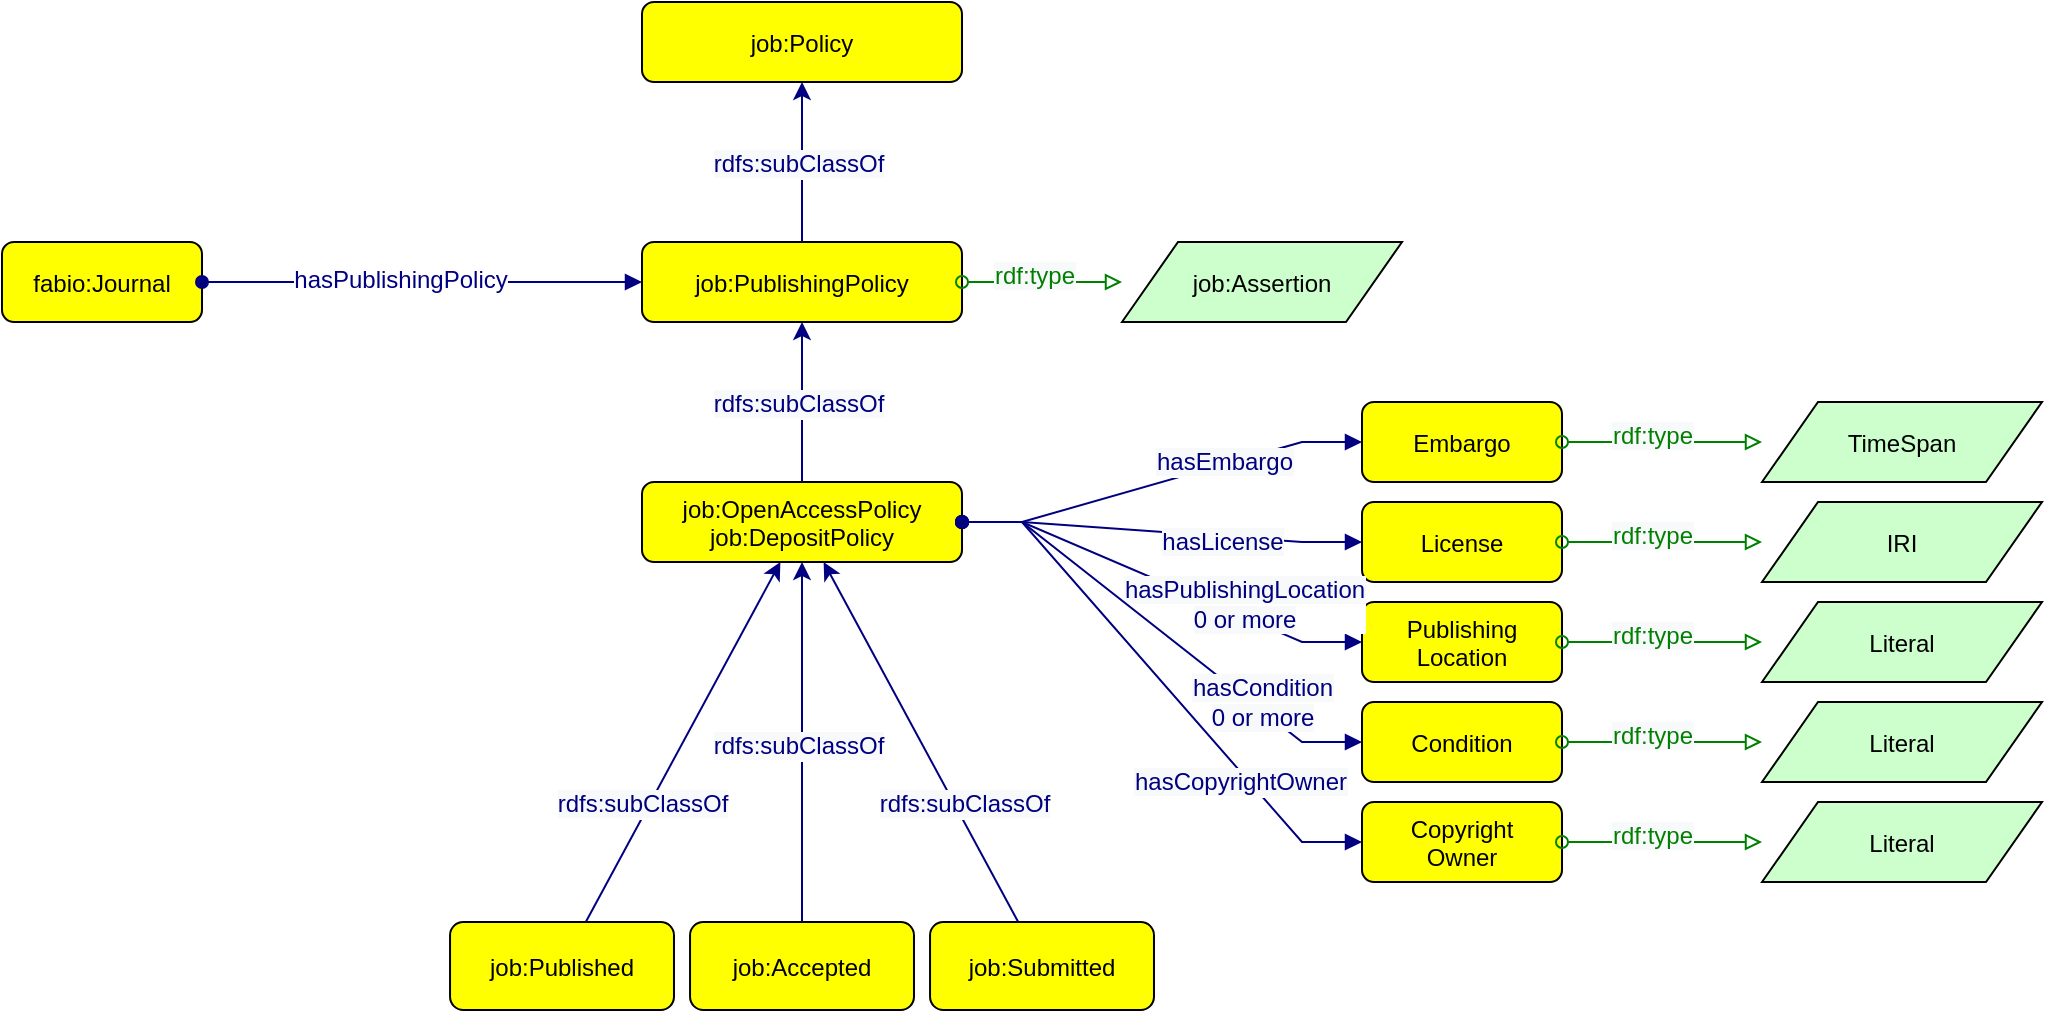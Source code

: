 <mxfile version="19.0.3" type="device"><diagram id="AkvfLmGfIvGx49Uu2e5f" name="Pagina-1"><mxGraphModel dx="1147" dy="754" grid="1" gridSize="10" guides="1" tooltips="1" connect="1" arrows="1" fold="1" page="1" pageScale="1" pageWidth="827" pageHeight="1169" math="0" shadow="0"><root><mxCell id="0"/><mxCell id="1" parent="0"/><mxCell id="3tV8DcpjIIHp_RVlIl38-1" value="fabio:Journal" style="graphMlID=n4;shape=rect;rounded=1;arcsize=30;fillColor=#ffff00;strokeColor=#000000;strokeWidth=1.0;fontFamily=Helvetica;fontSize=12;" parent="1" vertex="1"><mxGeometry x="40" y="280" width="100" height="40" as="geometry"/></mxCell><mxCell id="3tV8DcpjIIHp_RVlIl38-4" value="job:PublishingPolicy" style="graphMlID=n4;shape=rect;rounded=1;arcsize=30;fillColor=#ffff00;strokeColor=#000000;strokeWidth=1.0;fontFamily=Helvetica;fontSize=12;" parent="1" vertex="1"><mxGeometry x="360" y="280" width="160" height="40" as="geometry"/></mxCell><mxCell id="3tV8DcpjIIHp_RVlIl38-7" value="" style="graphMlID=e0;rounded=0;endArrow=block;strokeColor=#000080;strokeWidth=1.0;startArrow=oval;startFill=1;endFill=1;fontFamily=Helvetica;elbow=vertical;fontSize=12;" parent="1" source="3tV8DcpjIIHp_RVlIl38-1" target="3tV8DcpjIIHp_RVlIl38-4" edge="1"><mxGeometry relative="1" as="geometry"><mxPoint x="300" y="330.082" as="sourcePoint"/><mxPoint x="451" y="330" as="targetPoint"/></mxGeometry></mxCell><mxCell id="0TOBKzyJA84-20fUfxRD-13" value="hasPublishingPolicy" style="edgeLabel;html=1;align=center;verticalAlign=middle;resizable=0;points=[];fontSize=12;fontFamily=Helvetica;fontColor=#000080;" parent="3tV8DcpjIIHp_RVlIl38-7" vertex="1" connectable="0"><mxGeometry x="-0.105" y="1" relative="1" as="geometry"><mxPoint as="offset"/></mxGeometry></mxCell><mxCell id="R95EXaLL9bRCgAs_tBQt-1" value="job:Assertion" style="graphMlID=n6;shape=parallelogram;fillColor=#ccffcc;strokeColor=#000000;strokeWidth=1.0;fontFamily=Helvetica;fontSize=12;perimeterSpacing=0;" parent="1" vertex="1"><mxGeometry x="600" y="280" width="140" height="40" as="geometry"/></mxCell><mxCell id="R95EXaLL9bRCgAs_tBQt-2" value="" style="graphMlID=e2;endArrow=block;strokeColor=#008000;strokeWidth=1.0;startArrow=oval;startFill=0;endFill=0;fontFamily=Helvetica;fontSize=12;rounded=0;elbow=vertical;" parent="1" source="3tV8DcpjIIHp_RVlIl38-4" target="R95EXaLL9bRCgAs_tBQt-1" edge="1"><mxGeometry relative="1" as="geometry"><mxPoint x="550" y="312.197" as="sourcePoint"/><mxPoint x="485.001" y="301" as="targetPoint"/></mxGeometry></mxCell><mxCell id="R95EXaLL9bRCgAs_tBQt-3" value="&lt;font color=&quot;#008000&quot; style=&quot;font-size: 12px;&quot;&gt;&lt;span style=&quot;background-color: rgb(248, 249, 250); font-size: 12px;&quot;&gt;rdf:type&lt;/span&gt;&lt;/font&gt;" style="text;html=1;align=center;verticalAlign=middle;resizable=0;points=[];labelBackgroundColor=#ffffff;fontFamily=Helvetica;fontSize=12;" parent="R95EXaLL9bRCgAs_tBQt-2" vertex="1" connectable="0"><mxGeometry x="-0.09" y="3" relative="1" as="geometry"><mxPoint x="-1" as="offset"/></mxGeometry></mxCell><mxCell id="R95EXaLL9bRCgAs_tBQt-5" value="job:OpenAccessPolicy&#10;job:DepositPolicy" style="graphMlID=n4;shape=rect;rounded=1;arcsize=30;fillColor=#ffff00;strokeColor=#000000;strokeWidth=1.0;fontFamily=Helvetica;fontSize=12;" parent="1" vertex="1"><mxGeometry x="360" y="400" width="160" height="40" as="geometry"/></mxCell><mxCell id="R95EXaLL9bRCgAs_tBQt-6" value="job:Policy" style="graphMlID=n4;shape=rect;rounded=1;arcsize=30;fillColor=#ffff00;strokeColor=#000000;strokeWidth=1.0;fontFamily=Helvetica;fontSize=12;" parent="1" vertex="1"><mxGeometry x="360" y="160" width="160" height="40" as="geometry"/></mxCell><mxCell id="R95EXaLL9bRCgAs_tBQt-12" value="job:Published" style="graphMlID=n4;shape=rect;rounded=1;arcsize=30;fillColor=#ffff00;strokeColor=#000000;strokeWidth=1.0;fontFamily=Helvetica;fontSize=12;" parent="1" vertex="1"><mxGeometry x="264.02" y="620" width="111.97" height="44" as="geometry"/></mxCell><mxCell id="R95EXaLL9bRCgAs_tBQt-13" value="job:Submitted" style="graphMlID=n4;shape=rect;rounded=1;arcsize=30;fillColor=#ffff00;strokeColor=#000000;strokeWidth=1.0;fontFamily=Helvetica;fontSize=12;" parent="1" vertex="1"><mxGeometry x="504.02" y="620" width="111.97" height="44" as="geometry"/></mxCell><mxCell id="R95EXaLL9bRCgAs_tBQt-14" value="job:Accepted" style="graphMlID=n4;shape=rect;rounded=1;arcsize=30;fillColor=#ffff00;strokeColor=#000000;strokeWidth=1.0;fontFamily=Helvetica;fontSize=12;" parent="1" vertex="1"><mxGeometry x="384.02" y="620" width="111.97" height="44" as="geometry"/></mxCell><mxCell id="R95EXaLL9bRCgAs_tBQt-18" value="Embargo" style="graphMlID=n4;shape=rect;rounded=1;arcsize=30;fillColor=#ffff00;strokeColor=#000000;strokeWidth=1.0;fontFamily=Helvetica;fontSize=12;" parent="1" vertex="1"><mxGeometry x="720" y="360" width="100" height="40" as="geometry"/></mxCell><mxCell id="R95EXaLL9bRCgAs_tBQt-19" value="License" style="graphMlID=n4;shape=rect;rounded=1;arcsize=30;fillColor=#ffff00;strokeColor=#000000;strokeWidth=1.0;fontFamily=Helvetica;fontSize=12;" parent="1" vertex="1"><mxGeometry x="720" y="410" width="100" height="40" as="geometry"/></mxCell><mxCell id="R95EXaLL9bRCgAs_tBQt-20" value="Publishing&#10;Location" style="graphMlID=n4;shape=rect;rounded=1;arcsize=30;fillColor=#ffff00;strokeColor=#000000;strokeWidth=1.0;fontFamily=Helvetica;fontSize=12;" parent="1" vertex="1"><mxGeometry x="720" y="460" width="100" height="40" as="geometry"/></mxCell><mxCell id="0TOBKzyJA84-20fUfxRD-2" value="" style="graphMlID=e0;rounded=0;endArrow=classic;strokeColor=#000080;strokeWidth=1.0;startArrow=none;startFill=0;endFill=1;fontFamily=Helvetica;fontSize=12;" parent="1" source="R95EXaLL9bRCgAs_tBQt-12" target="R95EXaLL9bRCgAs_tBQt-5" edge="1"><mxGeometry relative="1" as="geometry"><mxPoint x="390" y="540.082" as="sourcePoint"/><mxPoint x="541" y="540" as="targetPoint"/></mxGeometry></mxCell><mxCell id="0TOBKzyJA84-20fUfxRD-3" value="&lt;font color=&quot;#000080&quot; style=&quot;font-size: 12px;&quot;&gt;&lt;span style=&quot;font-size: 12px; background-color: rgb(248, 249, 250);&quot;&gt;rdfs:subClassOf&lt;/span&gt;&lt;/font&gt;" style="text;html=1;align=center;verticalAlign=middle;resizable=0;points=[];labelBackgroundColor=#ffffff;fontSize=12;fontFamily=Helvetica;" parent="0TOBKzyJA84-20fUfxRD-2" vertex="1" connectable="0"><mxGeometry x="-0.017" y="2" relative="1" as="geometry"><mxPoint x="-18" y="30" as="offset"/></mxGeometry></mxCell><mxCell id="0TOBKzyJA84-20fUfxRD-4" value="" style="graphMlID=e0;rounded=0;endArrow=classic;strokeColor=#000080;strokeWidth=1.0;startArrow=none;startFill=0;endFill=1;fontFamily=Helvetica;fontSize=12;" parent="1" source="R95EXaLL9bRCgAs_tBQt-14" target="R95EXaLL9bRCgAs_tBQt-5" edge="1"><mxGeometry relative="1" as="geometry"><mxPoint x="341.896" y="630" as="sourcePoint"/><mxPoint x="439.19" y="450" as="targetPoint"/></mxGeometry></mxCell><mxCell id="0TOBKzyJA84-20fUfxRD-5" value="&lt;font color=&quot;#000080&quot; style=&quot;font-size: 12px;&quot;&gt;&lt;span style=&quot;font-size: 12px; background-color: rgb(248, 249, 250);&quot;&gt;rdfs:subClassOf&lt;/span&gt;&lt;/font&gt;" style="text;html=1;align=center;verticalAlign=middle;resizable=0;points=[];labelBackgroundColor=#ffffff;fontSize=12;fontFamily=Helvetica;" parent="0TOBKzyJA84-20fUfxRD-4" vertex="1" connectable="0"><mxGeometry x="-0.017" y="2" relative="1" as="geometry"><mxPoint as="offset"/></mxGeometry></mxCell><mxCell id="0TOBKzyJA84-20fUfxRD-6" value="" style="graphMlID=e0;rounded=0;endArrow=classic;strokeColor=#000080;strokeWidth=1.0;startArrow=none;startFill=0;endFill=1;fontFamily=Helvetica;fontSize=12;" parent="1" source="R95EXaLL9bRCgAs_tBQt-13" target="R95EXaLL9bRCgAs_tBQt-5" edge="1"><mxGeometry relative="1" as="geometry"><mxPoint x="351.896" y="640" as="sourcePoint"/><mxPoint x="449.19" y="460" as="targetPoint"/></mxGeometry></mxCell><mxCell id="0TOBKzyJA84-20fUfxRD-7" value="&lt;font color=&quot;#000080&quot; style=&quot;font-size: 12px;&quot;&gt;&lt;span style=&quot;font-size: 12px; background-color: rgb(248, 249, 250);&quot;&gt;rdfs:subClassOf&lt;/span&gt;&lt;/font&gt;" style="text;html=1;align=center;verticalAlign=middle;resizable=0;points=[];labelBackgroundColor=#ffffff;fontSize=12;fontFamily=Helvetica;" parent="0TOBKzyJA84-20fUfxRD-6" vertex="1" connectable="0"><mxGeometry x="-0.017" y="2" relative="1" as="geometry"><mxPoint x="22" y="28" as="offset"/></mxGeometry></mxCell><mxCell id="0TOBKzyJA84-20fUfxRD-9" value="" style="graphMlID=e0;rounded=0;endArrow=classic;strokeColor=#000080;strokeWidth=1.0;startArrow=none;startFill=0;endFill=1;fontFamily=Helvetica;fontSize=12;" parent="1" source="R95EXaLL9bRCgAs_tBQt-5" target="3tV8DcpjIIHp_RVlIl38-4" edge="1"><mxGeometry relative="1" as="geometry"><mxPoint x="361.896" y="650" as="sourcePoint"/><mxPoint x="459.19" y="470" as="targetPoint"/></mxGeometry></mxCell><mxCell id="0TOBKzyJA84-20fUfxRD-10" value="&lt;font color=&quot;#000080&quot; style=&quot;font-size: 12px;&quot;&gt;&lt;span style=&quot;font-size: 12px; background-color: rgb(248, 249, 250);&quot;&gt;rdfs:subClassOf&lt;/span&gt;&lt;/font&gt;" style="text;html=1;align=center;verticalAlign=middle;resizable=0;points=[];labelBackgroundColor=#ffffff;fontSize=12;fontFamily=Helvetica;" parent="0TOBKzyJA84-20fUfxRD-9" vertex="1" connectable="0"><mxGeometry x="-0.017" y="2" relative="1" as="geometry"><mxPoint as="offset"/></mxGeometry></mxCell><mxCell id="0TOBKzyJA84-20fUfxRD-11" value="" style="graphMlID=e0;rounded=0;endArrow=classic;strokeColor=#000080;strokeWidth=1.0;startArrow=none;startFill=0;endFill=1;fontFamily=Helvetica;fontSize=12;" parent="1" source="3tV8DcpjIIHp_RVlIl38-4" target="R95EXaLL9bRCgAs_tBQt-6" edge="1"><mxGeometry relative="1" as="geometry"><mxPoint x="450.0" y="410" as="sourcePoint"/><mxPoint x="450.0" y="330" as="targetPoint"/></mxGeometry></mxCell><mxCell id="0TOBKzyJA84-20fUfxRD-12" value="&lt;font color=&quot;#000080&quot; style=&quot;font-size: 12px;&quot;&gt;&lt;span style=&quot;font-size: 12px; background-color: rgb(248, 249, 250);&quot;&gt;rdfs:subClassOf&lt;/span&gt;&lt;/font&gt;" style="text;html=1;align=center;verticalAlign=middle;resizable=0;points=[];labelBackgroundColor=#ffffff;fontSize=12;fontFamily=Helvetica;" parent="0TOBKzyJA84-20fUfxRD-11" vertex="1" connectable="0"><mxGeometry x="-0.017" y="2" relative="1" as="geometry"><mxPoint as="offset"/></mxGeometry></mxCell><mxCell id="0TOBKzyJA84-20fUfxRD-22" value="" style="graphMlID=e0;rounded=0;endArrow=block;strokeColor=#000080;strokeWidth=1.0;startArrow=oval;startFill=1;endFill=1;edgeStyle=entityRelationEdgeStyle;fontFamily=Helvetica;fontSize=12;" parent="1" source="R95EXaLL9bRCgAs_tBQt-5" target="R95EXaLL9bRCgAs_tBQt-18" edge="1"><mxGeometry relative="1" as="geometry"><mxPoint x="450" y="410" as="sourcePoint"/><mxPoint x="450" y="330" as="targetPoint"/></mxGeometry></mxCell><mxCell id="0TOBKzyJA84-20fUfxRD-23" value="&lt;font color=&quot;#000080&quot; style=&quot;font-size: 12px;&quot;&gt;&lt;span style=&quot;font-size: 12px; background-color: rgb(248, 249, 250);&quot;&gt;hasEmbargo&lt;/span&gt;&lt;/font&gt;" style="text;html=1;align=center;verticalAlign=middle;resizable=0;points=[];labelBackgroundColor=#ffffff;fontSize=12;fontFamily=Helvetica;" parent="0TOBKzyJA84-20fUfxRD-22" vertex="1" connectable="0"><mxGeometry x="-0.017" y="2" relative="1" as="geometry"><mxPoint x="33" y="-9" as="offset"/></mxGeometry></mxCell><mxCell id="0TOBKzyJA84-20fUfxRD-24" value="" style="graphMlID=e0;rounded=0;endArrow=block;strokeColor=#000080;strokeWidth=1.0;startArrow=oval;startFill=1;endFill=1;edgeStyle=entityRelationEdgeStyle;fontFamily=Helvetica;fontSize=12;" parent="1" source="R95EXaLL9bRCgAs_tBQt-5" target="R95EXaLL9bRCgAs_tBQt-19" edge="1"><mxGeometry relative="1" as="geometry"><mxPoint x="460" y="410" as="sourcePoint"/><mxPoint x="460" y="340" as="targetPoint"/></mxGeometry></mxCell><mxCell id="0TOBKzyJA84-20fUfxRD-25" value="&lt;font color=&quot;#000080&quot; style=&quot;font-size: 12px;&quot;&gt;&lt;span style=&quot;font-size: 12px; background-color: rgb(248, 249, 250);&quot;&gt;hasLicense&lt;/span&gt;&lt;/font&gt;" style="text;html=1;align=center;verticalAlign=middle;resizable=0;points=[];labelBackgroundColor=#ffffff;fontSize=12;fontFamily=Helvetica;" parent="0TOBKzyJA84-20fUfxRD-24" vertex="1" connectable="0"><mxGeometry x="-0.017" y="2" relative="1" as="geometry"><mxPoint x="31" y="7" as="offset"/></mxGeometry></mxCell><mxCell id="0TOBKzyJA84-20fUfxRD-26" value="" style="graphMlID=e0;rounded=0;endArrow=block;strokeColor=#000080;strokeWidth=1.0;startArrow=oval;startFill=1;endFill=1;edgeStyle=entityRelationEdgeStyle;fontFamily=Helvetica;fontSize=12;" parent="1" source="R95EXaLL9bRCgAs_tBQt-5" target="R95EXaLL9bRCgAs_tBQt-20" edge="1"><mxGeometry relative="1" as="geometry"><mxPoint x="470" y="430" as="sourcePoint"/><mxPoint x="470" y="350" as="targetPoint"/></mxGeometry></mxCell><mxCell id="0TOBKzyJA84-20fUfxRD-27" value="&lt;font color=&quot;#000080&quot; style=&quot;font-size: 12px;&quot;&gt;&lt;span style=&quot;background-color: rgb(248, 249, 250); font-size: 12px;&quot;&gt;hasPublishingLocation&lt;br style=&quot;font-size: 12px;&quot;&gt;0 or more&lt;br style=&quot;font-size: 12px;&quot;&gt;&lt;/span&gt;&lt;/font&gt;" style="text;html=1;align=center;verticalAlign=middle;resizable=0;points=[];labelBackgroundColor=#ffffff;fontSize=12;fontFamily=Helvetica;" parent="0TOBKzyJA84-20fUfxRD-26" vertex="1" connectable="0"><mxGeometry x="-0.017" y="2" relative="1" as="geometry"><mxPoint x="41" y="13" as="offset"/></mxGeometry></mxCell><mxCell id="0TOBKzyJA84-20fUfxRD-30" value="TimeSpan" style="graphMlID=n6;shape=parallelogram;fillColor=#ccffcc;strokeColor=#000000;strokeWidth=1.0;fontFamily=Helvetica;fontSize=12;perimeterSpacing=0;" parent="1" vertex="1"><mxGeometry x="920" y="360" width="140" height="40" as="geometry"/></mxCell><mxCell id="0TOBKzyJA84-20fUfxRD-31" value="IRI" style="graphMlID=n6;shape=parallelogram;fillColor=#ccffcc;strokeColor=#000000;strokeWidth=1.0;fontFamily=Helvetica;fontSize=12;perimeterSpacing=0;" parent="1" vertex="1"><mxGeometry x="920" y="410" width="140" height="40" as="geometry"/></mxCell><mxCell id="0TOBKzyJA84-20fUfxRD-32" value="Literal" style="graphMlID=n6;shape=parallelogram;fillColor=#ccffcc;strokeColor=#000000;strokeWidth=1.0;fontFamily=Helvetica;fontSize=12;perimeterSpacing=0;" parent="1" vertex="1"><mxGeometry x="920" y="460" width="140" height="40" as="geometry"/></mxCell><mxCell id="0TOBKzyJA84-20fUfxRD-33" value="" style="graphMlID=e2;endArrow=block;strokeColor=#008000;strokeWidth=1.0;startArrow=oval;startFill=0;endFill=0;fontFamily=Helvetica;fontSize=12;rounded=0;elbow=vertical;" parent="1" source="R95EXaLL9bRCgAs_tBQt-18" target="0TOBKzyJA84-20fUfxRD-30" edge="1"><mxGeometry relative="1" as="geometry"><mxPoint x="840.0" y="330" as="sourcePoint"/><mxPoint x="920.0" y="330" as="targetPoint"/></mxGeometry></mxCell><mxCell id="0TOBKzyJA84-20fUfxRD-34" value="&lt;font color=&quot;#008000&quot; style=&quot;font-size: 12px;&quot;&gt;&lt;span style=&quot;background-color: rgb(248, 249, 250); font-size: 12px;&quot;&gt;rdf:type&lt;/span&gt;&lt;/font&gt;" style="text;html=1;align=center;verticalAlign=middle;resizable=0;points=[];labelBackgroundColor=#ffffff;fontFamily=Helvetica;fontSize=12;" parent="0TOBKzyJA84-20fUfxRD-33" vertex="1" connectable="0"><mxGeometry x="-0.09" y="3" relative="1" as="geometry"><mxPoint x="-1" as="offset"/></mxGeometry></mxCell><mxCell id="0TOBKzyJA84-20fUfxRD-35" value="" style="graphMlID=e2;endArrow=block;strokeColor=#008000;strokeWidth=1.0;startArrow=oval;startFill=0;endFill=0;fontFamily=Helvetica;fontSize=12;rounded=0;elbow=vertical;" parent="1" source="R95EXaLL9bRCgAs_tBQt-19" target="0TOBKzyJA84-20fUfxRD-31" edge="1"><mxGeometry relative="1" as="geometry"><mxPoint x="827.0" y="429.66" as="sourcePoint"/><mxPoint x="887.0" y="429.66" as="targetPoint"/></mxGeometry></mxCell><mxCell id="0TOBKzyJA84-20fUfxRD-36" value="&lt;font color=&quot;#008000&quot; style=&quot;font-size: 12px;&quot;&gt;&lt;span style=&quot;background-color: rgb(248, 249, 250); font-size: 12px;&quot;&gt;rdf:type&lt;/span&gt;&lt;/font&gt;" style="text;html=1;align=center;verticalAlign=middle;resizable=0;points=[];labelBackgroundColor=#ffffff;fontFamily=Helvetica;fontSize=12;" parent="0TOBKzyJA84-20fUfxRD-35" vertex="1" connectable="0"><mxGeometry x="-0.09" y="3" relative="1" as="geometry"><mxPoint x="-1" as="offset"/></mxGeometry></mxCell><mxCell id="0TOBKzyJA84-20fUfxRD-37" value="" style="graphMlID=e2;endArrow=block;strokeColor=#008000;strokeWidth=1.0;startArrow=oval;startFill=0;endFill=0;fontFamily=Helvetica;fontSize=12;rounded=0;elbow=vertical;" parent="1" source="R95EXaLL9bRCgAs_tBQt-20" target="0TOBKzyJA84-20fUfxRD-32" edge="1"><mxGeometry relative="1" as="geometry"><mxPoint x="840.0" y="490" as="sourcePoint"/><mxPoint x="900.0" y="490" as="targetPoint"/></mxGeometry></mxCell><mxCell id="0TOBKzyJA84-20fUfxRD-38" value="&lt;font color=&quot;#008000&quot; style=&quot;font-size: 12px;&quot;&gt;&lt;span style=&quot;background-color: rgb(248, 249, 250); font-size: 12px;&quot;&gt;rdf:type&lt;/span&gt;&lt;/font&gt;" style="text;html=1;align=center;verticalAlign=middle;resizable=0;points=[];labelBackgroundColor=#ffffff;fontFamily=Helvetica;fontSize=12;" parent="0TOBKzyJA84-20fUfxRD-37" vertex="1" connectable="0"><mxGeometry x="-0.09" y="3" relative="1" as="geometry"><mxPoint x="-1" as="offset"/></mxGeometry></mxCell><mxCell id="0TOBKzyJA84-20fUfxRD-41" value="Condition" style="graphMlID=n4;shape=rect;rounded=1;arcsize=30;fillColor=#ffff00;strokeColor=#000000;strokeWidth=1.0;fontFamily=Helvetica;fontSize=12;" parent="1" vertex="1"><mxGeometry x="720" y="510" width="100" height="40" as="geometry"/></mxCell><mxCell id="0TOBKzyJA84-20fUfxRD-42" value="" style="graphMlID=e0;rounded=0;endArrow=block;strokeColor=#000080;strokeWidth=1.0;startArrow=oval;startFill=1;endFill=1;edgeStyle=entityRelationEdgeStyle;fontFamily=Helvetica;fontSize=12;" parent="1" source="R95EXaLL9bRCgAs_tBQt-5" target="0TOBKzyJA84-20fUfxRD-41" edge="1"><mxGeometry relative="1" as="geometry"><mxPoint x="520.0" y="470" as="sourcePoint"/><mxPoint x="470" y="400" as="targetPoint"/></mxGeometry></mxCell><mxCell id="0TOBKzyJA84-20fUfxRD-43" value="&lt;font color=&quot;#000080&quot; style=&quot;font-size: 12px;&quot;&gt;&lt;span style=&quot;background-color: rgb(248, 249, 250); font-size: 12px;&quot;&gt;hasCondition&lt;br style=&quot;font-size: 12px;&quot;&gt;0 or more&lt;br style=&quot;font-size: 12px;&quot;&gt;&lt;/span&gt;&lt;/font&gt;" style="text;html=1;align=center;verticalAlign=middle;resizable=0;points=[];labelBackgroundColor=#ffffff;fontSize=12;fontFamily=Helvetica;" parent="0TOBKzyJA84-20fUfxRD-42" vertex="1" connectable="0"><mxGeometry x="-0.017" y="2" relative="1" as="geometry"><mxPoint x="50" y="38" as="offset"/></mxGeometry></mxCell><mxCell id="0TOBKzyJA84-20fUfxRD-44" value="Literal" style="graphMlID=n6;shape=parallelogram;fillColor=#ccffcc;strokeColor=#000000;strokeWidth=1.0;fontFamily=Helvetica;fontSize=12;perimeterSpacing=0;" parent="1" vertex="1"><mxGeometry x="920" y="510" width="140" height="40" as="geometry"/></mxCell><mxCell id="0TOBKzyJA84-20fUfxRD-45" value="" style="graphMlID=e2;endArrow=block;strokeColor=#008000;strokeWidth=1.0;startArrow=oval;startFill=0;endFill=0;fontFamily=Helvetica;fontSize=12;rounded=0;elbow=vertical;" parent="1" source="0TOBKzyJA84-20fUfxRD-41" target="0TOBKzyJA84-20fUfxRD-44" edge="1"><mxGeometry relative="1" as="geometry"><mxPoint x="840.0" y="540" as="sourcePoint"/><mxPoint x="900.0" y="540" as="targetPoint"/></mxGeometry></mxCell><mxCell id="0TOBKzyJA84-20fUfxRD-46" value="&lt;font color=&quot;#008000&quot; style=&quot;font-size: 12px;&quot;&gt;&lt;span style=&quot;background-color: rgb(248, 249, 250); font-size: 12px;&quot;&gt;rdf:type&lt;/span&gt;&lt;/font&gt;" style="text;html=1;align=center;verticalAlign=middle;resizable=0;points=[];labelBackgroundColor=#ffffff;fontFamily=Helvetica;fontSize=12;" parent="0TOBKzyJA84-20fUfxRD-45" vertex="1" connectable="0"><mxGeometry x="-0.09" y="3" relative="1" as="geometry"><mxPoint x="-1" as="offset"/></mxGeometry></mxCell><mxCell id="0TOBKzyJA84-20fUfxRD-47" value="Copyright&#10;Owner" style="graphMlID=n4;shape=rect;rounded=1;arcsize=30;fillColor=#FFFF00;strokeColor=#000000;strokeWidth=1;fontFamily=Helvetica;fontSize=12;perimeterSpacing=0;" parent="1" vertex="1"><mxGeometry x="720" y="560" width="100" height="40" as="geometry"/></mxCell><mxCell id="0TOBKzyJA84-20fUfxRD-48" value="" style="graphMlID=e0;rounded=0;endArrow=block;strokeColor=#000080;strokeWidth=1.0;startArrow=oval;startFill=1;endFill=1;edgeStyle=entityRelationEdgeStyle;fontFamily=Helvetica;fontSize=12;" parent="1" source="R95EXaLL9bRCgAs_tBQt-5" target="0TOBKzyJA84-20fUfxRD-47" edge="1"><mxGeometry relative="1" as="geometry"><mxPoint x="520.0" y="470" as="sourcePoint"/><mxPoint x="470" y="450" as="targetPoint"/></mxGeometry></mxCell><mxCell id="0TOBKzyJA84-20fUfxRD-50" value="Literal" style="graphMlID=n6;shape=parallelogram;fillColor=#ccffcc;strokeColor=#000000;strokeWidth=1.0;fontFamily=Helvetica;fontSize=12;perimeterSpacing=0;" parent="1" vertex="1"><mxGeometry x="920" y="560" width="140" height="40" as="geometry"/></mxCell><mxCell id="0TOBKzyJA84-20fUfxRD-54" value="" style="graphMlID=e2;endArrow=block;strokeColor=#008000;strokeWidth=1.0;startArrow=oval;startFill=0;endFill=0;fontFamily=Helvetica;fontSize=12;rounded=0;elbow=vertical;" parent="1" source="0TOBKzyJA84-20fUfxRD-47" target="0TOBKzyJA84-20fUfxRD-50" edge="1"><mxGeometry relative="1" as="geometry"><mxPoint x="830.0" y="540" as="sourcePoint"/><mxPoint x="890.0" y="540" as="targetPoint"/></mxGeometry></mxCell><mxCell id="0TOBKzyJA84-20fUfxRD-55" value="&lt;font color=&quot;#008000&quot; style=&quot;font-size: 12px;&quot;&gt;&lt;span style=&quot;background-color: rgb(248, 249, 250); font-size: 12px;&quot;&gt;rdf:type&lt;/span&gt;&lt;/font&gt;" style="text;html=1;align=center;verticalAlign=middle;resizable=0;points=[];labelBackgroundColor=#ffffff;fontFamily=Helvetica;fontSize=12;" parent="0TOBKzyJA84-20fUfxRD-54" vertex="1" connectable="0"><mxGeometry x="-0.09" y="3" relative="1" as="geometry"><mxPoint x="-1" as="offset"/></mxGeometry></mxCell><mxCell id="0TOBKzyJA84-20fUfxRD-56" value="&lt;font color=&quot;#000080&quot; style=&quot;font-size: 12px;&quot;&gt;&lt;span style=&quot;background-color: rgb(248, 249, 250); font-size: 12px;&quot;&gt;hasCopyrightOwner&lt;br style=&quot;font-size: 12px;&quot;&gt;&lt;/span&gt;&lt;/font&gt;" style="text;html=1;align=center;verticalAlign=middle;resizable=0;points=[];labelBackgroundColor=#ffffff;fontSize=12;fontFamily=Helvetica;" parent="1" vertex="1" connectable="0"><mxGeometry x="659.995" y="549.997" as="geometry"><mxPoint x="-1" as="offset"/></mxGeometry></mxCell></root></mxGraphModel></diagram></mxfile>